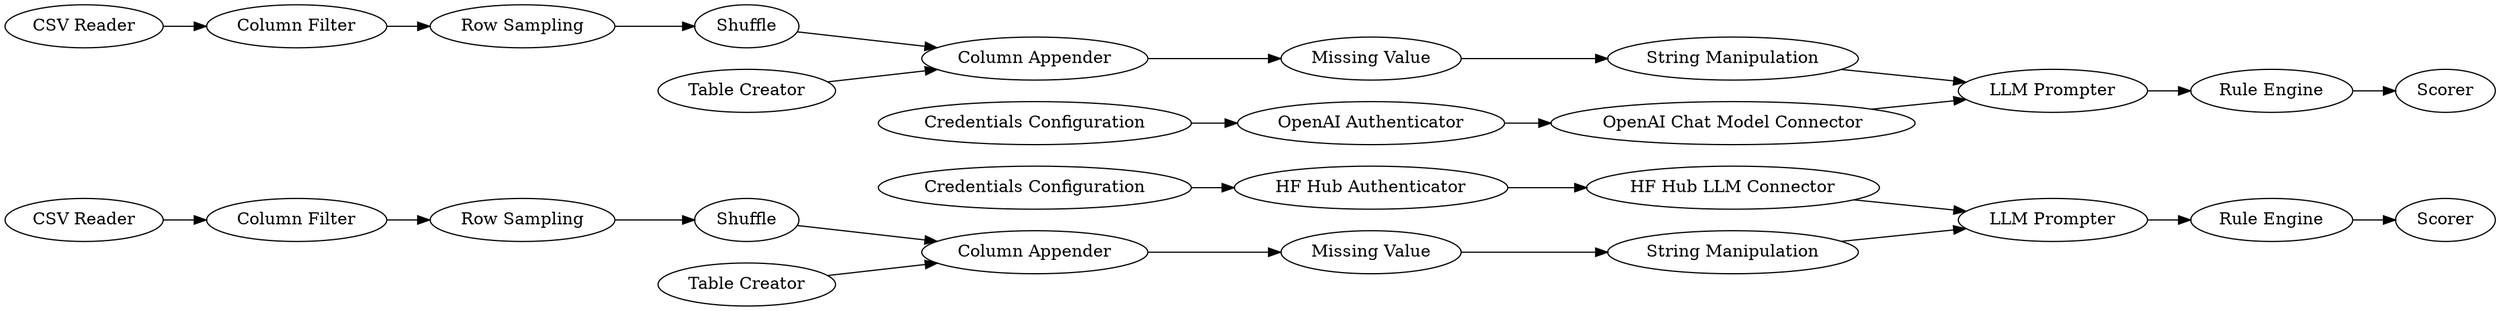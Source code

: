 digraph {
	"827355920870605494_20" [label="Missing Value"]
	"827355920870605494_14" [label="Rule Engine"]
	"827355920870605494_10" [label="HF Hub Authenticator"]
	"827355920870605494_13" [label="HF Hub LLM Connector"]
	"827355920870605494_26" [label="CSV Reader"]
	"-455790786896060509_8" [label="Column Filter"]
	"-8038934462827919416_12" [label=Shuffle]
	"827355920870605494_24" [label="Column Appender"]
	"-8038934462827919416_2" [label="Row Sampling"]
	"-455790786896060509_2" [label="Row Sampling"]
	"827355920870605494_15" [label=Scorer]
	"-8038934462827919416_8" [label="Column Filter"]
	"-455790786896060509_12" [label=Shuffle]
	"827355920870605494_3" [label="OpenAI Authenticator"]
	"827355920870605494_22" [label="String Manipulation"]
	"827355920870605494_11" [label="Credentials Configuration"]
	"827355920870605494_5" [label="LLM Prompter"]
	"827355920870605494_28" [label="LLM Prompter"]
	"827355920870605494_23" [label="Table Creator"]
	"827355920870605494_6" [label="OpenAI Chat Model Connector"]
	"827355920870605494_25" [label="Missing Value"]
	"827355920870605494_17" [label="Table Creator"]
	"827355920870605494_19" [label="Column Appender"]
	"827355920870605494_1" [label="CSV Reader"]
	"827355920870605494_27" [label="Credentials Configuration"]
	"827355920870605494_30" [label=Scorer]
	"827355920870605494_7" [label="String Manipulation"]
	"827355920870605494_29" [label="Rule Engine"]
	"827355920870605494_5" -> "827355920870605494_14"
	"827355920870605494_26" -> "-8038934462827919416_8"
	"827355920870605494_27" -> "827355920870605494_3"
	"827355920870605494_3" -> "827355920870605494_6"
	"827355920870605494_23" -> "827355920870605494_24"
	"827355920870605494_24" -> "827355920870605494_25"
	"827355920870605494_13" -> "827355920870605494_5"
	"827355920870605494_7" -> "827355920870605494_5"
	"827355920870605494_14" -> "827355920870605494_15"
	"-8038934462827919416_8" -> "-8038934462827919416_2"
	"827355920870605494_1" -> "-455790786896060509_8"
	"827355920870605494_22" -> "827355920870605494_28"
	"-455790786896060509_12" -> "827355920870605494_19"
	"827355920870605494_20" -> "827355920870605494_7"
	"827355920870605494_28" -> "827355920870605494_29"
	"827355920870605494_19" -> "827355920870605494_20"
	"-455790786896060509_2" -> "-455790786896060509_12"
	"827355920870605494_11" -> "827355920870605494_10"
	"-455790786896060509_8" -> "-455790786896060509_2"
	"-8038934462827919416_12" -> "827355920870605494_24"
	"827355920870605494_29" -> "827355920870605494_30"
	"827355920870605494_17" -> "827355920870605494_19"
	"827355920870605494_25" -> "827355920870605494_22"
	"827355920870605494_10" -> "827355920870605494_13"
	"-8038934462827919416_2" -> "-8038934462827919416_12"
	"827355920870605494_6" -> "827355920870605494_28"
	rankdir=LR
}
